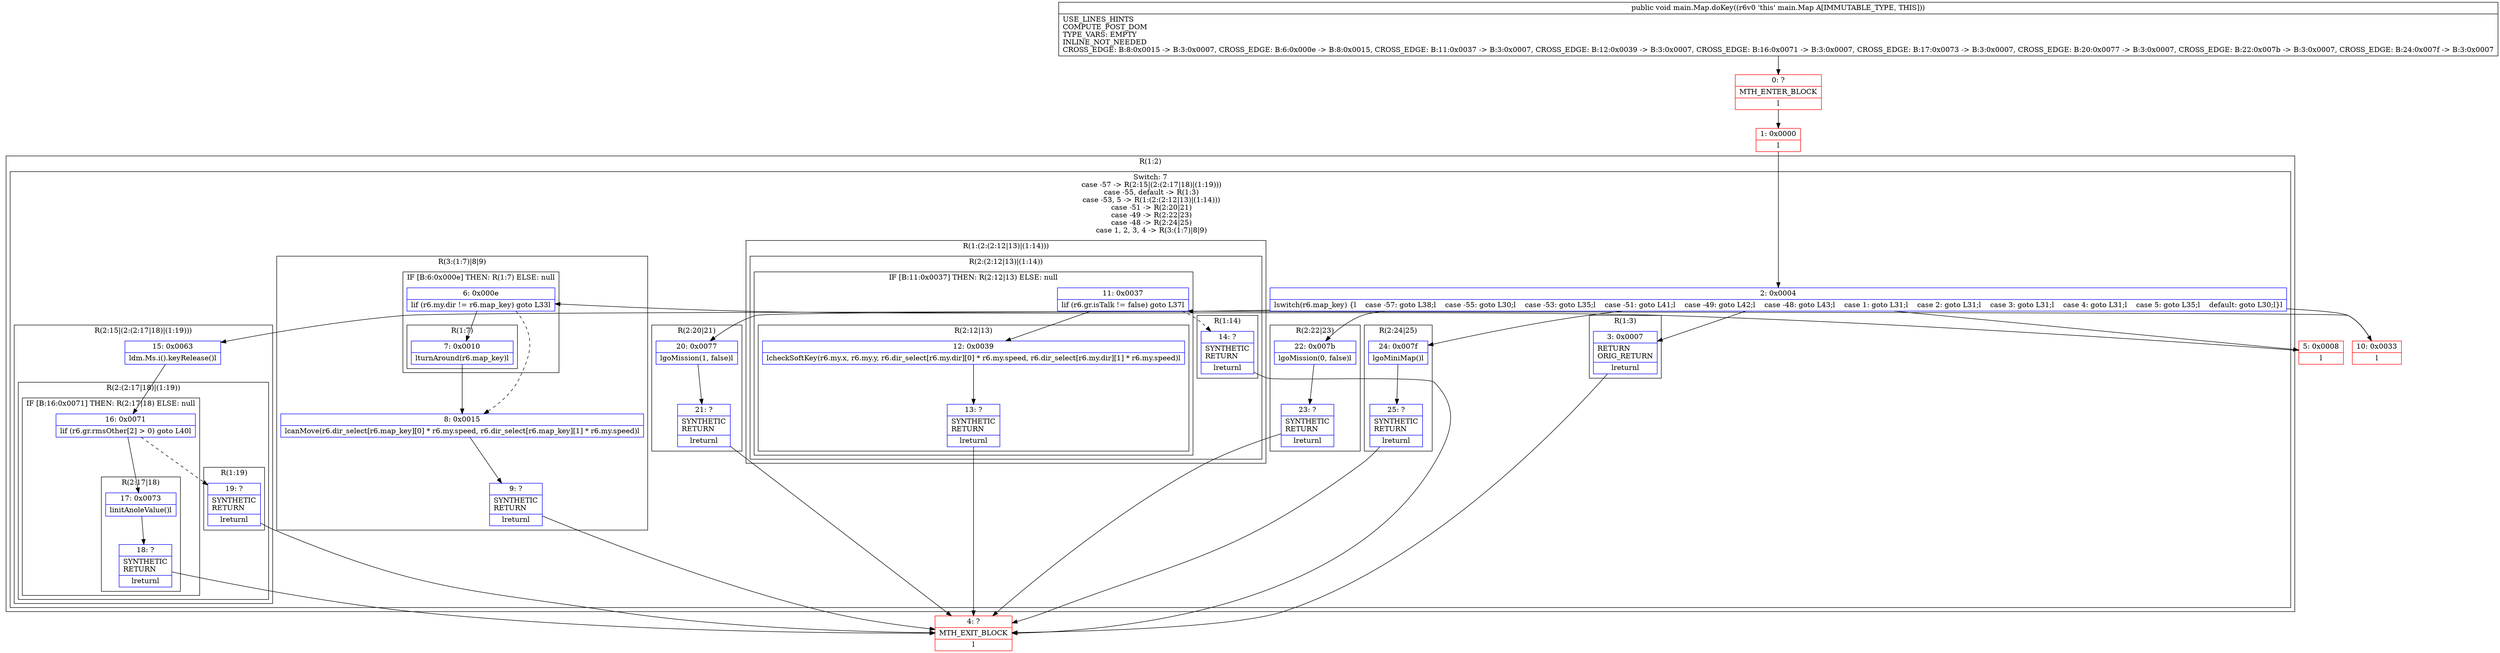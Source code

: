 digraph "CFG formain.Map.doKey()V" {
subgraph cluster_Region_1850222408 {
label = "R(1:2)";
node [shape=record,color=blue];
subgraph cluster_SwitchRegion_1162021828 {
label = "Switch: 7
 case -57 -> R(2:15|(2:(2:17|18)|(1:19)))
 case -55, default -> R(1:3)
 case -53, 5 -> R(1:(2:(2:12|13)|(1:14)))
 case -51 -> R(2:20|21)
 case -49 -> R(2:22|23)
 case -48 -> R(2:24|25)
 case 1, 2, 3, 4 -> R(3:(1:7)|8|9)";
node [shape=record,color=blue];
Node_2 [shape=record,label="{2\:\ 0x0004|lswitch(r6.map_key) \{l    case \-57: goto L38;l    case \-55: goto L30;l    case \-53: goto L35;l    case \-51: goto L41;l    case \-49: goto L42;l    case \-48: goto L43;l    case 1: goto L31;l    case 2: goto L31;l    case 3: goto L31;l    case 4: goto L31;l    case 5: goto L35;l    default: goto L30;l\}l}"];
subgraph cluster_Region_1524236919 {
label = "R(2:15|(2:(2:17|18)|(1:19)))";
node [shape=record,color=blue];
Node_15 [shape=record,label="{15\:\ 0x0063|ldm.Ms.i().keyRelease()l}"];
subgraph cluster_Region_66877274 {
label = "R(2:(2:17|18)|(1:19))";
node [shape=record,color=blue];
subgraph cluster_IfRegion_740389386 {
label = "IF [B:16:0x0071] THEN: R(2:17|18) ELSE: null";
node [shape=record,color=blue];
Node_16 [shape=record,label="{16\:\ 0x0071|lif (r6.gr.rmsOther[2] \> 0) goto L40l}"];
subgraph cluster_Region_1910587745 {
label = "R(2:17|18)";
node [shape=record,color=blue];
Node_17 [shape=record,label="{17\:\ 0x0073|linitAnoleValue()l}"];
Node_18 [shape=record,label="{18\:\ ?|SYNTHETIC\lRETURN\l|lreturnl}"];
}
}
subgraph cluster_Region_2065837200 {
label = "R(1:19)";
node [shape=record,color=blue];
Node_19 [shape=record,label="{19\:\ ?|SYNTHETIC\lRETURN\l|lreturnl}"];
}
}
}
subgraph cluster_Region_453300745 {
label = "R(1:3)";
node [shape=record,color=blue];
Node_3 [shape=record,label="{3\:\ 0x0007|RETURN\lORIG_RETURN\l|lreturnl}"];
}
subgraph cluster_Region_1016222273 {
label = "R(1:(2:(2:12|13)|(1:14)))";
node [shape=record,color=blue];
subgraph cluster_Region_1199826683 {
label = "R(2:(2:12|13)|(1:14))";
node [shape=record,color=blue];
subgraph cluster_IfRegion_758055991 {
label = "IF [B:11:0x0037] THEN: R(2:12|13) ELSE: null";
node [shape=record,color=blue];
Node_11 [shape=record,label="{11\:\ 0x0037|lif (r6.gr.isTalk != false) goto L37l}"];
subgraph cluster_Region_268836609 {
label = "R(2:12|13)";
node [shape=record,color=blue];
Node_12 [shape=record,label="{12\:\ 0x0039|lcheckSoftKey(r6.my.x, r6.my.y, r6.dir_select[r6.my.dir][0] * r6.my.speed, r6.dir_select[r6.my.dir][1] * r6.my.speed)l}"];
Node_13 [shape=record,label="{13\:\ ?|SYNTHETIC\lRETURN\l|lreturnl}"];
}
}
subgraph cluster_Region_1042827034 {
label = "R(1:14)";
node [shape=record,color=blue];
Node_14 [shape=record,label="{14\:\ ?|SYNTHETIC\lRETURN\l|lreturnl}"];
}
}
}
subgraph cluster_Region_1724172826 {
label = "R(2:20|21)";
node [shape=record,color=blue];
Node_20 [shape=record,label="{20\:\ 0x0077|lgoMission(1, false)l}"];
Node_21 [shape=record,label="{21\:\ ?|SYNTHETIC\lRETURN\l|lreturnl}"];
}
subgraph cluster_Region_857699401 {
label = "R(2:22|23)";
node [shape=record,color=blue];
Node_22 [shape=record,label="{22\:\ 0x007b|lgoMission(0, false)l}"];
Node_23 [shape=record,label="{23\:\ ?|SYNTHETIC\lRETURN\l|lreturnl}"];
}
subgraph cluster_Region_331451196 {
label = "R(2:24|25)";
node [shape=record,color=blue];
Node_24 [shape=record,label="{24\:\ 0x007f|lgoMiniMap()l}"];
Node_25 [shape=record,label="{25\:\ ?|SYNTHETIC\lRETURN\l|lreturnl}"];
}
subgraph cluster_Region_1873616585 {
label = "R(3:(1:7)|8|9)";
node [shape=record,color=blue];
subgraph cluster_IfRegion_796495164 {
label = "IF [B:6:0x000e] THEN: R(1:7) ELSE: null";
node [shape=record,color=blue];
Node_6 [shape=record,label="{6\:\ 0x000e|lif (r6.my.dir != r6.map_key) goto L33l}"];
subgraph cluster_Region_1737234854 {
label = "R(1:7)";
node [shape=record,color=blue];
Node_7 [shape=record,label="{7\:\ 0x0010|lturnAround(r6.map_key)l}"];
}
}
Node_8 [shape=record,label="{8\:\ 0x0015|lcanMove(r6.dir_select[r6.map_key][0] * r6.my.speed, r6.dir_select[r6.map_key][1] * r6.my.speed)l}"];
Node_9 [shape=record,label="{9\:\ ?|SYNTHETIC\lRETURN\l|lreturnl}"];
}
}
}
Node_0 [shape=record,color=red,label="{0\:\ ?|MTH_ENTER_BLOCK\l|l}"];
Node_1 [shape=record,color=red,label="{1\:\ 0x0000|l}"];
Node_4 [shape=record,color=red,label="{4\:\ ?|MTH_EXIT_BLOCK\l|l}"];
Node_5 [shape=record,color=red,label="{5\:\ 0x0008|l}"];
Node_10 [shape=record,color=red,label="{10\:\ 0x0033|l}"];
MethodNode[shape=record,label="{public void main.Map.doKey((r6v0 'this' main.Map A[IMMUTABLE_TYPE, THIS]))  | USE_LINES_HINTS\lCOMPUTE_POST_DOM\lTYPE_VARS: EMPTY\lINLINE_NOT_NEEDED\lCROSS_EDGE: B:8:0x0015 \-\> B:3:0x0007, CROSS_EDGE: B:6:0x000e \-\> B:8:0x0015, CROSS_EDGE: B:11:0x0037 \-\> B:3:0x0007, CROSS_EDGE: B:12:0x0039 \-\> B:3:0x0007, CROSS_EDGE: B:16:0x0071 \-\> B:3:0x0007, CROSS_EDGE: B:17:0x0073 \-\> B:3:0x0007, CROSS_EDGE: B:20:0x0077 \-\> B:3:0x0007, CROSS_EDGE: B:22:0x007b \-\> B:3:0x0007, CROSS_EDGE: B:24:0x007f \-\> B:3:0x0007\l}"];
MethodNode -> Node_0;
Node_2 -> Node_3;
Node_2 -> Node_5;
Node_2 -> Node_10;
Node_2 -> Node_15;
Node_2 -> Node_20;
Node_2 -> Node_22;
Node_2 -> Node_24;
Node_15 -> Node_16;
Node_16 -> Node_17;
Node_16 -> Node_19[style=dashed];
Node_17 -> Node_18;
Node_18 -> Node_4;
Node_19 -> Node_4;
Node_3 -> Node_4;
Node_11 -> Node_12;
Node_11 -> Node_14[style=dashed];
Node_12 -> Node_13;
Node_13 -> Node_4;
Node_14 -> Node_4;
Node_20 -> Node_21;
Node_21 -> Node_4;
Node_22 -> Node_23;
Node_23 -> Node_4;
Node_24 -> Node_25;
Node_25 -> Node_4;
Node_6 -> Node_7;
Node_6 -> Node_8[style=dashed];
Node_7 -> Node_8;
Node_8 -> Node_9;
Node_9 -> Node_4;
Node_0 -> Node_1;
Node_1 -> Node_2;
Node_5 -> Node_6;
Node_10 -> Node_11;
}

